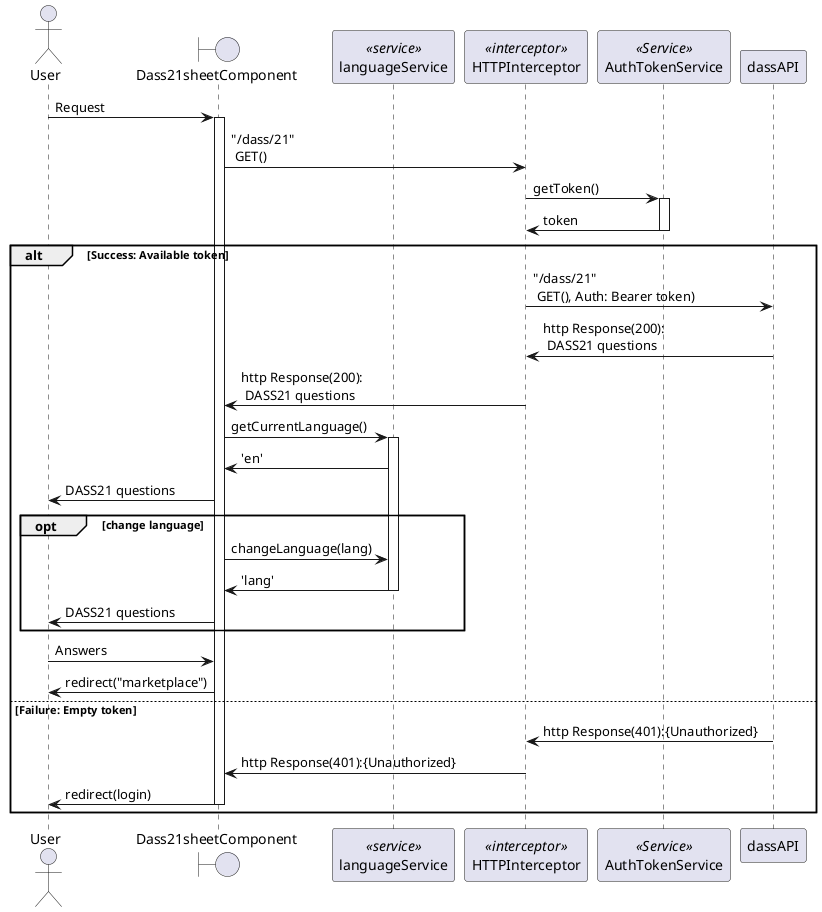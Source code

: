 @startuml

actor User
boundary Dass21sheetComponent as dass21comp
participant languageService as lang <<service>>
participant HTTPInterceptor as inter <<interceptor>>
participant AuthTokenService as token <<Service>>

participant dassAPI

User -> dass21comp: Request
activate dass21comp
dass21comp -> inter: "/dass/21"\n GET()
inter -> token: getToken()
activate token
inter <- token: token
deactivate token
alt Success: Available token
  inter -> dassAPI:"/dass/21"\n GET(), Auth: Bearer token)
  inter <- dassAPI:http Response(200):\n DASS21 questions
  dass21comp <- inter:http Response(200):\n DASS21 questions
  dass21comp -> lang: getCurrentLanguage()
  activate lang
  dass21comp <- lang: 'en'
  dass21comp -> User: DASS21 questions
  opt change language
    dass21comp -> lang: changeLanguage(lang)
    dass21comp <- lang: 'lang'
    deactivate lang
    dass21comp -> User: DASS21 questions
  end
  User -> dass21comp: Answers
  User <- dass21comp: redirect("marketplace")
else Failure: Empty token
  inter <- dassAPI:http Response(401):{Unauthorized}
  dass21comp <- inter: http Response(401):{Unauthorized}
  User <- dass21comp: redirect(login)
  deactivate dass21comp
end

@enduml
